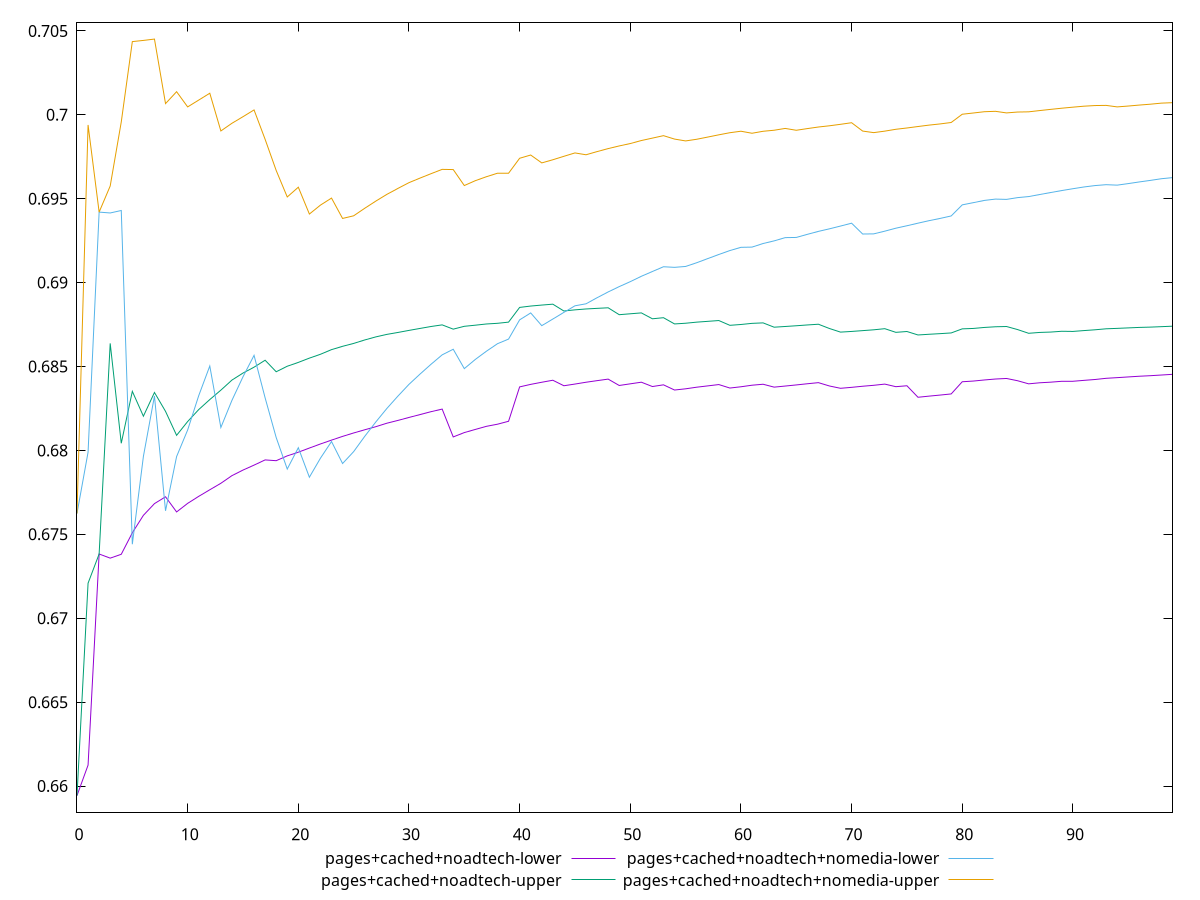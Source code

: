 reset

$pagesCachedNoadtechLower <<EOF
0 0.6594331489438882
1 0.6612476738664378
2 0.6738266819498937
3 0.6735814812295722
4 0.6738112061249676
5 0.6750919514664191
6 0.6761326882547806
7 0.6768303417770711
8 0.6772369777809673
9 0.6763345899263505
10 0.676845419764503
11 0.6772639081249273
12 0.6776560137240439
13 0.6780420425048916
14 0.6784974392731975
15 0.6788295525975223
16 0.6791249650754922
17 0.6794343370448142
18 0.6793881582867878
19 0.6796756183102814
20 0.6798950059248258
21 0.6801421034995864
22 0.680385220609057
23 0.6806146004387978
24 0.6808367027007749
25 0.6810402464014911
26 0.6812298049097627
27 0.6814137531747753
28 0.6816211877443912
29 0.6817879955407116
30 0.6819649041688841
31 0.6821374877365847
32 0.6823100004224588
33 0.6824634443748602
34 0.6808038171689348
35 0.6810631683132088
36 0.6812515728469097
37 0.6814357140759332
38 0.6815625733075572
39 0.6817373019936085
40 0.6837860242295892
41 0.6839362194839637
42 0.6840625589594689
43 0.6841823843051802
44 0.6838537908504271
45 0.6839550149456809
46 0.6840630233434379
47 0.6841580710035197
48 0.6842497213803977
49 0.6838703633565107
50 0.6839687005732551
51 0.68406544751216
52 0.683807551204804
53 0.6839088032382277
54 0.6835994414783605
55 0.6836717166766141
56 0.683767384278666
57 0.6838458434185724
58 0.6839251955682268
59 0.6837175826691164
60 0.6837932131780686
61 0.6838861031570793
62 0.683944014497636
63 0.6837716888409101
64 0.6838364449774016
65 0.6839025844386214
66 0.6839727586424991
67 0.6840385999089577
68 0.6838400367213173
69 0.6837024198925201
70 0.683759070927285
71 0.6838246623147823
72 0.6838808032995846
73 0.6839523720523282
74 0.6837981965574529
75 0.6838538593018996
76 0.6831679818001415
77 0.6832355413442065
78 0.6832988434713498
79 0.68336604245511
80 0.6840918514548542
81 0.6841337073671522
82 0.6841983447207574
83 0.6842548474018159
84 0.6842880839045424
85 0.6841528606872069
86 0.6839680304344101
87 0.6840309906662254
88 0.6840675593273648
89 0.6841204182631562
90 0.6841209006908574
91 0.6841751715800511
92 0.684226534763718
93 0.6842972802045126
94 0.6843372860366089
95 0.6843793455244457
96 0.68442088010096
97 0.684453393931988
98 0.6844934842412529
99 0.6845345111293296
EOF

$pagesCachedNoadtechUpper <<EOF
0 0.6594331489438882
1 0.6720886266584091
2 0.6738266819498937
3 0.686380076221536
4 0.6804263372702207
5 0.6835195270972054
6 0.6820396313516369
7 0.6834531955923862
8 0.6823280131192224
9 0.6808990012959605
10 0.6817224656380928
11 0.6824344976730997
12 0.6830312525005544
13 0.6835918886567565
14 0.6841917657998811
15 0.6846108304908407
16 0.6849613424931327
17 0.6853747484926145
18 0.6846883242882973
19 0.6850167366722004
20 0.6852449465922009
21 0.6855004284435341
22 0.6857294845518145
23 0.6860067555488396
24 0.6862041460458836
25 0.686376253197039
26 0.6865823825344568
27 0.6867647371371155
28 0.6869147609500008
29 0.6870293602645294
30 0.6871523602567472
31 0.6872695282615322
32 0.687385668605493
33 0.6874815954151338
34 0.6872268471515051
35 0.6873963744466257
36 0.6874631022078279
37 0.687535095882729
38 0.687575170711821
39 0.6876450846726255
40 0.6885219013612838
41 0.6886037035383915
42 0.6886619887329237
43 0.6887151678731536
44 0.6883086520814078
45 0.6883768086790106
46 0.6884296689439706
47 0.6884659324736434
48 0.6885000221702151
49 0.6880885014664028
50 0.6881424765543107
51 0.6881953663524359
52 0.6878447840947594
53 0.6879093964822345
54 0.687537651477567
55 0.6875790880451388
56 0.687644155761294
57 0.6876917904786384
58 0.6877403797898374
59 0.6874548523377186
60 0.6875043717251565
61 0.6875717125473091
62 0.6876005806879298
63 0.6873433273104835
64 0.687385545888951
65 0.687429101984551
66 0.6874766808931538
67 0.6875198913663482
68 0.6872649783268028
69 0.6870504179237142
70 0.6870901704590296
71 0.6871387635047832
72 0.6871880360568342
73 0.6872544807391381
74 0.6870366140409898
75 0.6870864326142619
76 0.6868803649415871
77 0.6869217638832111
78 0.686959243067061
79 0.6870009394436902
80 0.6872445067416986
81 0.6872688425808818
82 0.6873284307262624
83 0.6873689995619677
84 0.6873845013185074
85 0.6872020829542942
86 0.6869801507415422
87 0.6870309458167183
88 0.6870534162429716
89 0.6871011287668023
90 0.6870912959415364
91 0.6871417145160928
92 0.6871889155692124
93 0.6872479463784671
94 0.6872731233087227
95 0.6873019273914346
96 0.6873302062689576
97 0.6873481308724211
98 0.6873749952359998
99 0.6874028202662589
EOF

$pagesCachedNoadtechNomediaLower <<EOF
0 0.6762445564959131
1 0.6798959046298592
2 0.6942014621886944
3 0.6941501324791454
4 0.6942972414721403
5 0.6744105114381891
6 0.6796426583112728
7 0.6832429168470567
8 0.6764021835991684
9 0.6796325229437681
10 0.6812189896588989
11 0.6832635482062297
12 0.685030550456401
13 0.6813661307090769
14 0.6829822230883946
15 0.6843875862452152
16 0.6856656011182269
17 0.6831338209590063
18 0.6807696856089506
19 0.6788903520023213
20 0.6801625922145583
21 0.6784031553426578
22 0.6795376112073844
23 0.6805297496667847
24 0.6792201835882193
25 0.6799279091005804
26 0.6808366207651947
27 0.6816931837042487
28 0.6824992824137504
29 0.6832360557152793
30 0.683937573273821
31 0.6845500528281314
32 0.6851378545658259
33 0.6856951579908895
34 0.6860289858383117
35 0.6848745512833819
36 0.6854247936121824
37 0.6859117789798773
38 0.6863603452671676
39 0.6866353479498208
40 0.6877805402553615
41 0.6881933104137764
42 0.6874347198844005
43 0.6878290009516423
44 0.6882269293153996
45 0.6886180733344085
46 0.6887377207051234
47 0.6891000235087191
48 0.6894442889717411
49 0.6897622090491932
50 0.6900575216719487
51 0.6903773655377456
52 0.690663453263567
53 0.6909454498802079
54 0.6909101339897529
55 0.6909631186712331
56 0.6911840370260851
57 0.6914314983214824
58 0.691676484340108
59 0.691910147908514
60 0.6921031097207858
61 0.6921160418574169
62 0.6923301864762774
63 0.6924870459730326
64 0.692680578721781
65 0.6926916240179228
66 0.692876291311417
67 0.6930528408326375
68 0.6932051291014999
69 0.6933707037835056
70 0.6935408913086032
71 0.6928959149510368
72 0.692904989893151
73 0.6930663315491921
74 0.6932424119832912
75 0.6933883564849934
76 0.6935422416371397
77 0.6936910211040486
78 0.6938251899445821
79 0.693972183404903
80 0.6946331542588383
81 0.6947647987645149
82 0.6948980932260944
83 0.694976684331835
84 0.6949593043173153
85 0.6950645405143003
86 0.6951273471507894
87 0.6952493112207174
88 0.6953696258734006
89 0.695486502751415
90 0.695595337474104
91 0.6956994875812645
92 0.6957827597836675
93 0.695835643762875
94 0.6958082895809253
95 0.6959003526281061
96 0.6959994667192703
97 0.6960914599435242
98 0.6961911149651271
99 0.6962559081858524
EOF

$pagesCachedNoadtechNomediaUpper <<EOF
0 0.6762445564959131
1 0.699395085668777
2 0.6942014621886944
3 0.695756376239487
4 0.6995728098086235
5 0.7043621287808488
6 0.7044322755619695
7 0.7045124575252301
8 0.7006673923526269
9 0.7013771229365187
10 0.7004701919637772
11 0.7008780112721167
12 0.701286025881868
13 0.6990371802121208
14 0.6994945001100203
15 0.699887154656374
16 0.7002904697003973
17 0.6985390953640902
18 0.6966844718602815
19 0.6951035734344497
20 0.6956860370519656
21 0.6940859449200337
22 0.6946181295267292
23 0.6950372472435876
24 0.6938237312069105
25 0.6939811010396401
26 0.6944286071442812
27 0.6948556903974051
28 0.6952581745014272
29 0.695613642002659
30 0.6959565800812763
31 0.6962290858960687
32 0.6964924357974199
33 0.6967482213695856
34 0.6967366312500389
35 0.6957838908295247
36 0.6960754877853754
37 0.6963104079722405
38 0.6965190643179797
39 0.6965169911301317
40 0.6974096856401152
41 0.6976031130569994
42 0.6971338461105773
43 0.6973207508732482
44 0.6975265892643748
45 0.6977281136783151
46 0.6976184413247085
47 0.6978077668337787
48 0.6979860457861888
49 0.6981446814637889
50 0.6982875407293516
51 0.698466599120386
52 0.6986109893076228
53 0.6987568418356269
54 0.6985531991775463
55 0.6984431625974337
56 0.6985418293785384
57 0.6986733642362792
58 0.6988067060436172
59 0.6989323602323022
60 0.6990211843739299
61 0.6989005809925605
62 0.6990178333944255
63 0.6990805222777852
64 0.6991879525492387
65 0.6990783430374108
66 0.6991780591210033
67 0.6992723403972274
68 0.6993456632308713
69 0.6994332169036451
70 0.6995280752461803
71 0.6990309081963619
72 0.698937740197112
73 0.6990270519325095
74 0.6991371695994326
75 0.6992143160542474
76 0.6993017262084871
77 0.6993855687140582
78 0.699456148336152
79 0.6995417245766865
80 0.7000340532312966
81 0.7001073102963129
82 0.7001837711720065
83 0.7002075687229774
84 0.7001125312000535
85 0.7001647464943728
86 0.7001769360174998
87 0.7002527522930588
88 0.7003241986129449
89 0.7003932527351462
90 0.7004551719318832
91 0.7005134962853428
92 0.7005515009003139
93 0.7005610684308843
94 0.7004711955233657
95 0.7005219799358323
96 0.7005802027142448
97 0.7006320205633423
98 0.7006958159701341
99 0.7007225321282584
EOF

set key outside below
set xrange [0:99]
set yrange [0.6584331489438882:0.7055124575252301]
set trange [0.6584331489438882:0.7055124575252301]
set terminal svg size 640, 560 enhanced background rgb 'white'
set output "report_00016_2021-02-10T13-31-48.338Z/meta/scoreEstimate/comparison/sorted/2_vs_3.svg"

plot $pagesCachedNoadtechLower title "pages+cached+noadtech-lower" with line, \
     $pagesCachedNoadtechUpper title "pages+cached+noadtech-upper" with line, \
     $pagesCachedNoadtechNomediaLower title "pages+cached+noadtech+nomedia-lower" with line, \
     $pagesCachedNoadtechNomediaUpper title "pages+cached+noadtech+nomedia-upper" with line

reset
